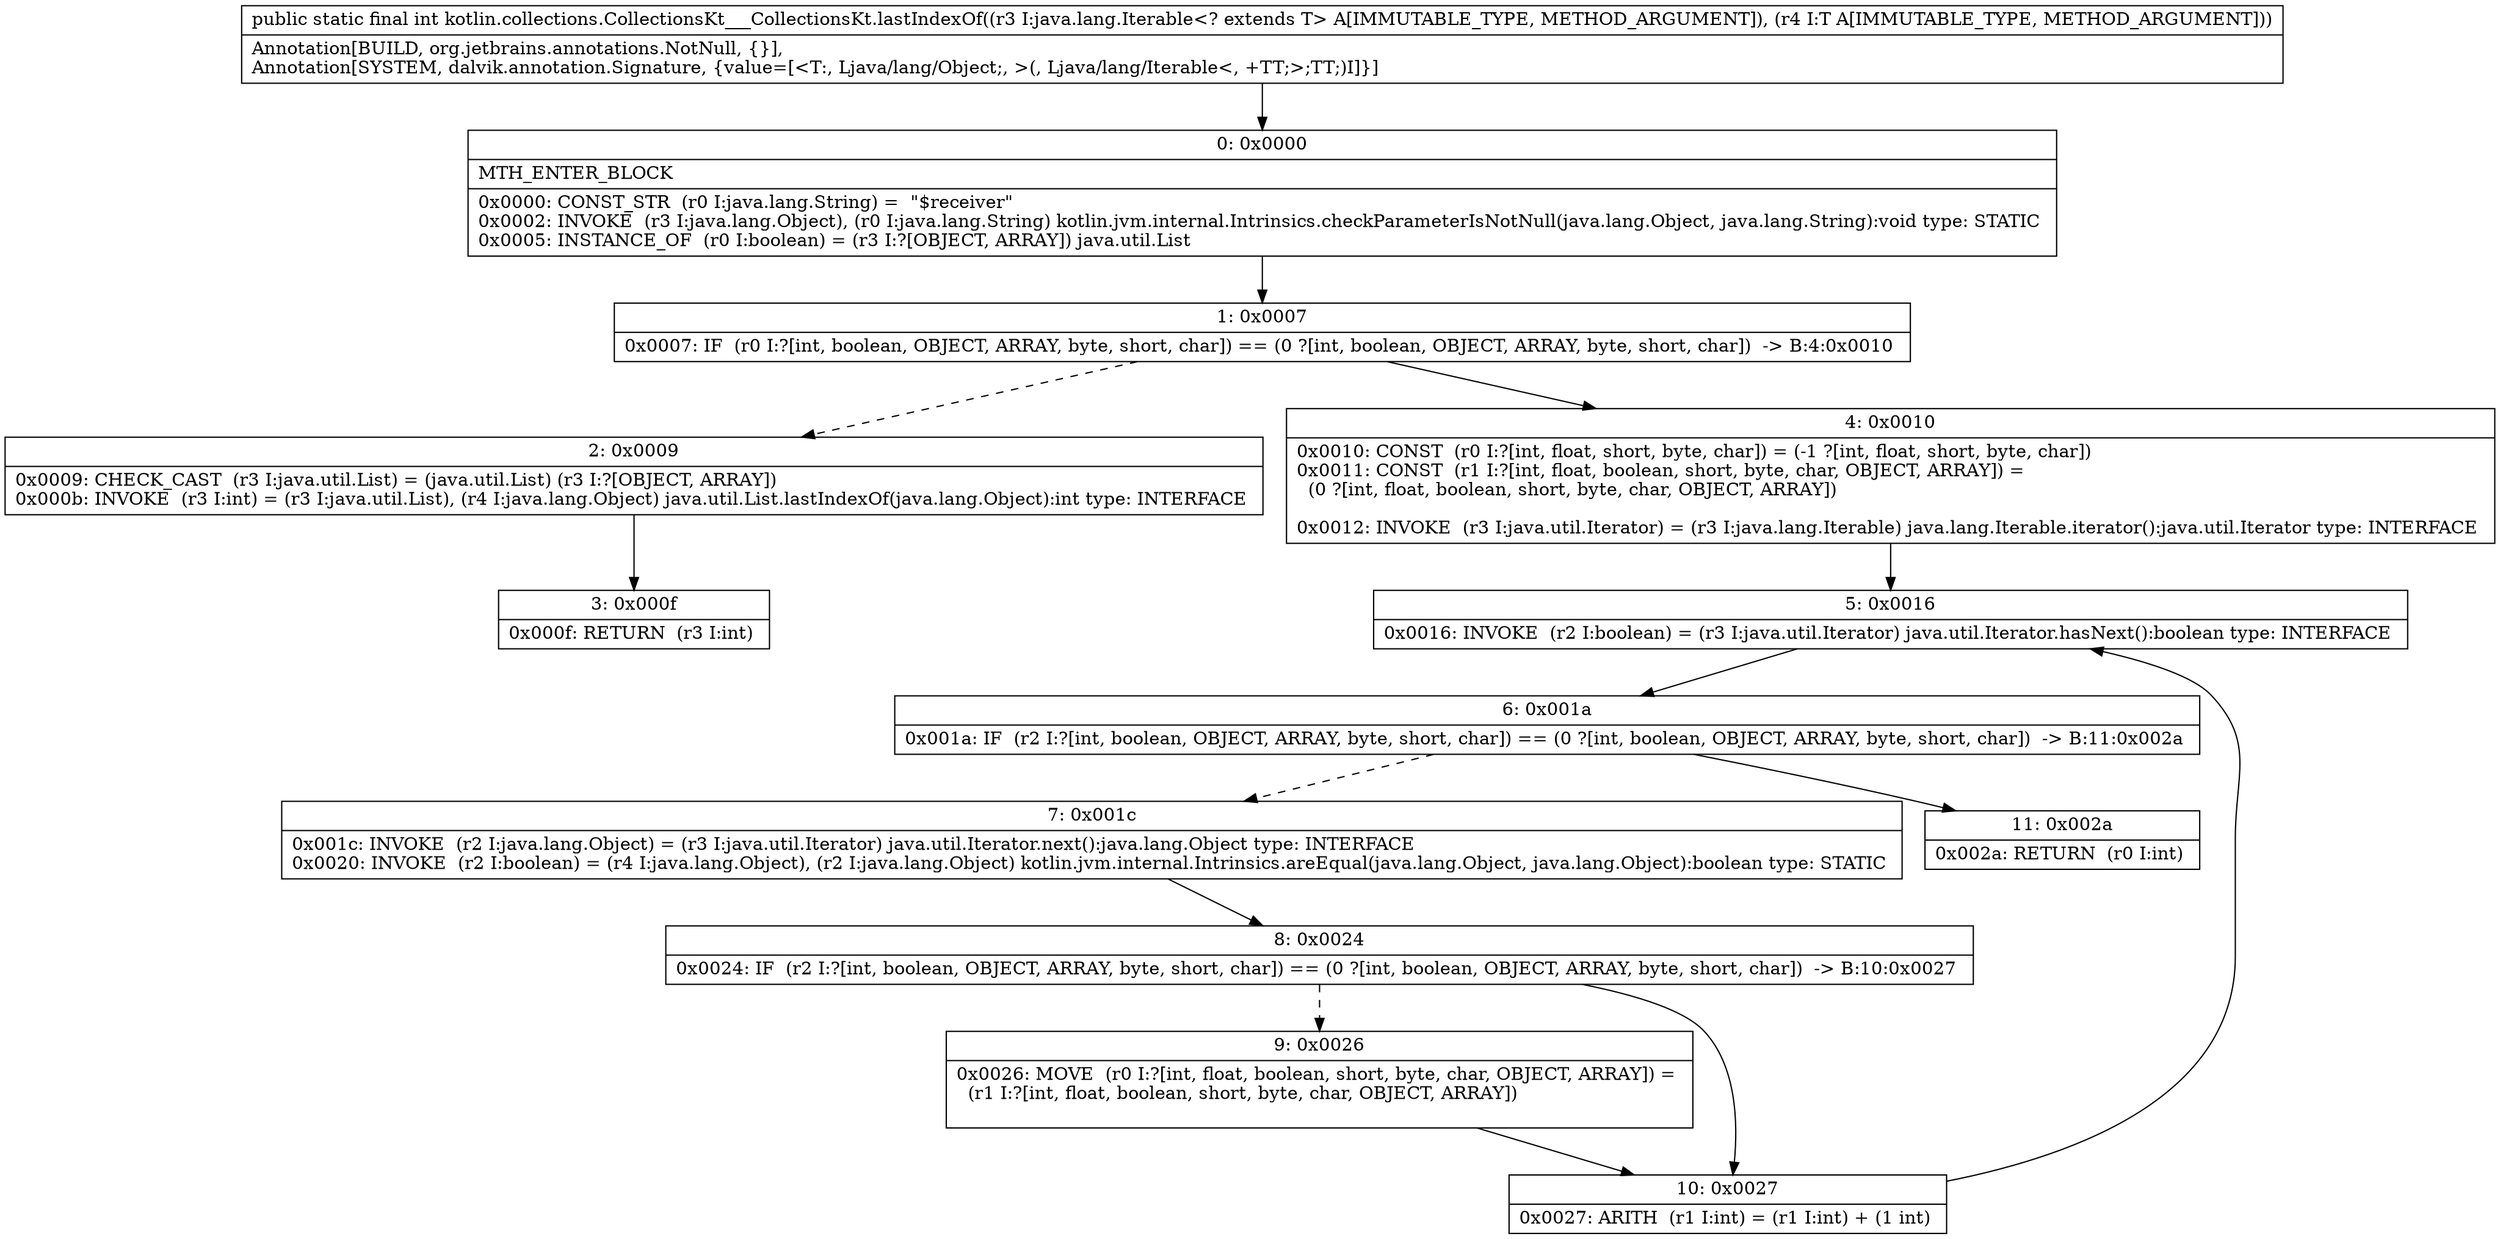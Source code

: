 digraph "CFG forkotlin.collections.CollectionsKt___CollectionsKt.lastIndexOf(Ljava\/lang\/Iterable;Ljava\/lang\/Object;)I" {
Node_0 [shape=record,label="{0\:\ 0x0000|MTH_ENTER_BLOCK\l|0x0000: CONST_STR  (r0 I:java.lang.String) =  \"$receiver\" \l0x0002: INVOKE  (r3 I:java.lang.Object), (r0 I:java.lang.String) kotlin.jvm.internal.Intrinsics.checkParameterIsNotNull(java.lang.Object, java.lang.String):void type: STATIC \l0x0005: INSTANCE_OF  (r0 I:boolean) = (r3 I:?[OBJECT, ARRAY]) java.util.List \l}"];
Node_1 [shape=record,label="{1\:\ 0x0007|0x0007: IF  (r0 I:?[int, boolean, OBJECT, ARRAY, byte, short, char]) == (0 ?[int, boolean, OBJECT, ARRAY, byte, short, char])  \-\> B:4:0x0010 \l}"];
Node_2 [shape=record,label="{2\:\ 0x0009|0x0009: CHECK_CAST  (r3 I:java.util.List) = (java.util.List) (r3 I:?[OBJECT, ARRAY]) \l0x000b: INVOKE  (r3 I:int) = (r3 I:java.util.List), (r4 I:java.lang.Object) java.util.List.lastIndexOf(java.lang.Object):int type: INTERFACE \l}"];
Node_3 [shape=record,label="{3\:\ 0x000f|0x000f: RETURN  (r3 I:int) \l}"];
Node_4 [shape=record,label="{4\:\ 0x0010|0x0010: CONST  (r0 I:?[int, float, short, byte, char]) = (\-1 ?[int, float, short, byte, char]) \l0x0011: CONST  (r1 I:?[int, float, boolean, short, byte, char, OBJECT, ARRAY]) = \l  (0 ?[int, float, boolean, short, byte, char, OBJECT, ARRAY])\l \l0x0012: INVOKE  (r3 I:java.util.Iterator) = (r3 I:java.lang.Iterable) java.lang.Iterable.iterator():java.util.Iterator type: INTERFACE \l}"];
Node_5 [shape=record,label="{5\:\ 0x0016|0x0016: INVOKE  (r2 I:boolean) = (r3 I:java.util.Iterator) java.util.Iterator.hasNext():boolean type: INTERFACE \l}"];
Node_6 [shape=record,label="{6\:\ 0x001a|0x001a: IF  (r2 I:?[int, boolean, OBJECT, ARRAY, byte, short, char]) == (0 ?[int, boolean, OBJECT, ARRAY, byte, short, char])  \-\> B:11:0x002a \l}"];
Node_7 [shape=record,label="{7\:\ 0x001c|0x001c: INVOKE  (r2 I:java.lang.Object) = (r3 I:java.util.Iterator) java.util.Iterator.next():java.lang.Object type: INTERFACE \l0x0020: INVOKE  (r2 I:boolean) = (r4 I:java.lang.Object), (r2 I:java.lang.Object) kotlin.jvm.internal.Intrinsics.areEqual(java.lang.Object, java.lang.Object):boolean type: STATIC \l}"];
Node_8 [shape=record,label="{8\:\ 0x0024|0x0024: IF  (r2 I:?[int, boolean, OBJECT, ARRAY, byte, short, char]) == (0 ?[int, boolean, OBJECT, ARRAY, byte, short, char])  \-\> B:10:0x0027 \l}"];
Node_9 [shape=record,label="{9\:\ 0x0026|0x0026: MOVE  (r0 I:?[int, float, boolean, short, byte, char, OBJECT, ARRAY]) = \l  (r1 I:?[int, float, boolean, short, byte, char, OBJECT, ARRAY])\l \l}"];
Node_10 [shape=record,label="{10\:\ 0x0027|0x0027: ARITH  (r1 I:int) = (r1 I:int) + (1 int) \l}"];
Node_11 [shape=record,label="{11\:\ 0x002a|0x002a: RETURN  (r0 I:int) \l}"];
MethodNode[shape=record,label="{public static final int kotlin.collections.CollectionsKt___CollectionsKt.lastIndexOf((r3 I:java.lang.Iterable\<? extends T\> A[IMMUTABLE_TYPE, METHOD_ARGUMENT]), (r4 I:T A[IMMUTABLE_TYPE, METHOD_ARGUMENT]))  | Annotation[BUILD, org.jetbrains.annotations.NotNull, \{\}], \lAnnotation[SYSTEM, dalvik.annotation.Signature, \{value=[\<T:, Ljava\/lang\/Object;, \>(, Ljava\/lang\/Iterable\<, +TT;\>;TT;)I]\}]\l}"];
MethodNode -> Node_0;
Node_0 -> Node_1;
Node_1 -> Node_2[style=dashed];
Node_1 -> Node_4;
Node_2 -> Node_3;
Node_4 -> Node_5;
Node_5 -> Node_6;
Node_6 -> Node_7[style=dashed];
Node_6 -> Node_11;
Node_7 -> Node_8;
Node_8 -> Node_9[style=dashed];
Node_8 -> Node_10;
Node_9 -> Node_10;
Node_10 -> Node_5;
}

